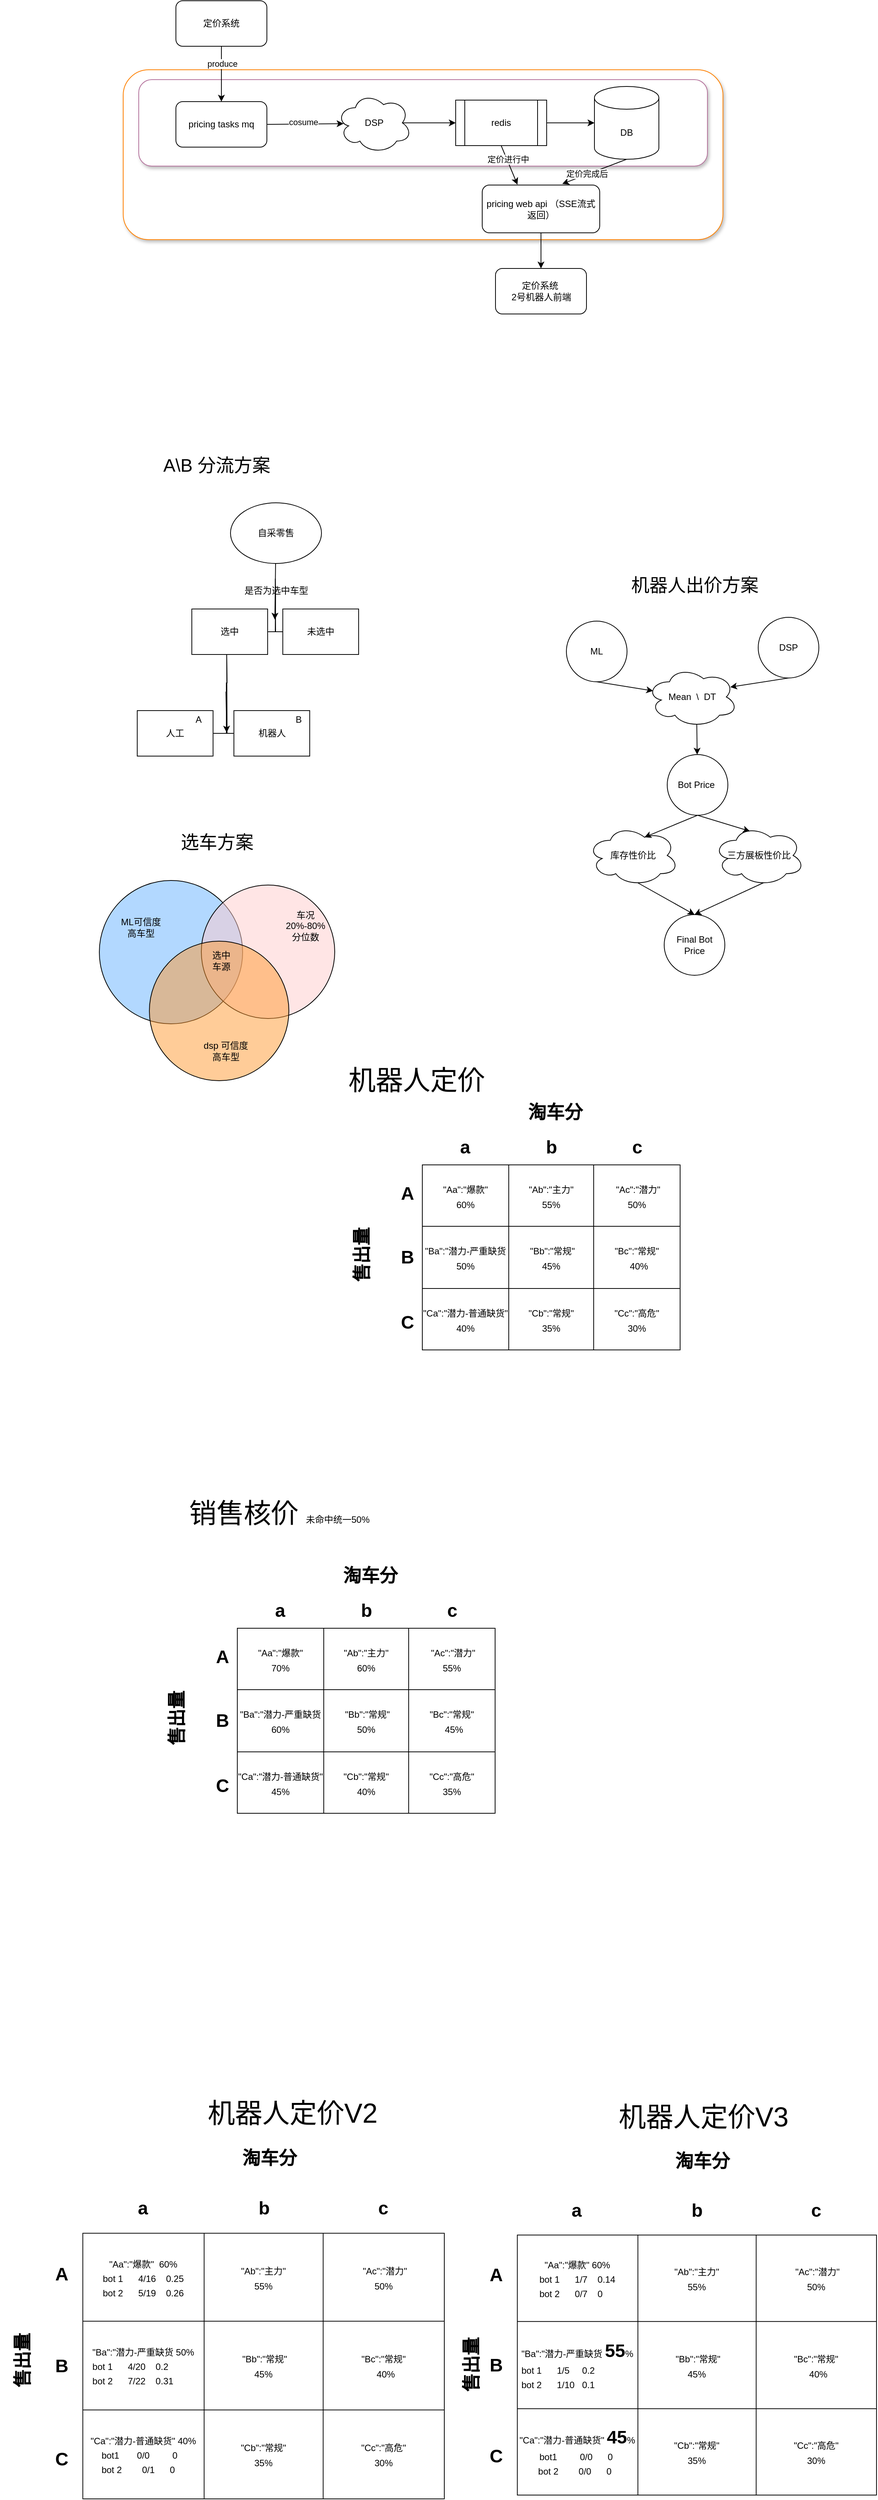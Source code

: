 <mxfile version="28.0.7">
  <diagram name="第 1 页" id="dXr8G55ADeOeAjB-wLCo">
    <mxGraphModel dx="1366" dy="620" grid="0" gridSize="10" guides="1" tooltips="1" connect="1" arrows="1" fold="1" page="1" pageScale="1" pageWidth="1200" pageHeight="1920" math="0" shadow="0">
      <root>
        <mxCell id="0" />
        <mxCell id="1" parent="0" />
        <mxCell id="itZnU8-O1z1cKu7S_E5a-29" value="" style="rounded=1;whiteSpace=wrap;html=1;strokeColor=#FF8000;shadow=1;" parent="1" vertex="1">
          <mxGeometry x="198.5" y="127" width="791" height="224" as="geometry" />
        </mxCell>
        <mxCell id="itZnU8-O1z1cKu7S_E5a-19" value="" style="rounded=1;whiteSpace=wrap;html=1;strokeColor=#B5739D;shadow=1;" parent="1" vertex="1">
          <mxGeometry x="219" y="140" width="750" height="114" as="geometry" />
        </mxCell>
        <mxCell id="itZnU8-O1z1cKu7S_E5a-4" value="pricing tasks mq" style="rounded=1;whiteSpace=wrap;html=1;" parent="1" vertex="1">
          <mxGeometry x="268" y="169" width="120" height="60" as="geometry" />
        </mxCell>
        <mxCell id="itZnU8-O1z1cKu7S_E5a-5" value="DSP" style="ellipse;shape=cloud;whiteSpace=wrap;html=1;" parent="1" vertex="1">
          <mxGeometry x="480" y="157" width="99" height="80" as="geometry" />
        </mxCell>
        <mxCell id="itZnU8-O1z1cKu7S_E5a-6" value="" style="endArrow=classic;html=1;rounded=0;entryX=0.092;entryY=0.513;entryDx=0;entryDy=0;entryPerimeter=0;exitX=1;exitY=0.5;exitDx=0;exitDy=0;" parent="1" source="itZnU8-O1z1cKu7S_E5a-4" target="itZnU8-O1z1cKu7S_E5a-5" edge="1">
          <mxGeometry width="50" height="50" relative="1" as="geometry">
            <mxPoint x="396" y="286" as="sourcePoint" />
            <mxPoint x="446" y="236" as="targetPoint" />
          </mxGeometry>
        </mxCell>
        <mxCell id="itZnU8-O1z1cKu7S_E5a-27" value="cosume" style="edgeLabel;html=1;align=center;verticalAlign=middle;resizable=0;points=[];" parent="itZnU8-O1z1cKu7S_E5a-6" vertex="1" connectable="0">
          <mxGeometry x="-0.06" y="3" relative="1" as="geometry">
            <mxPoint as="offset" />
          </mxGeometry>
        </mxCell>
        <mxCell id="itZnU8-O1z1cKu7S_E5a-8" value="redis" style="shape=process;whiteSpace=wrap;html=1;backgroundOutline=1;" parent="1" vertex="1">
          <mxGeometry x="637" y="167" width="120" height="60" as="geometry" />
        </mxCell>
        <mxCell id="itZnU8-O1z1cKu7S_E5a-11" value="" style="endArrow=classic;html=1;rounded=0;entryX=0;entryY=0.5;entryDx=0;entryDy=0;exitX=0.875;exitY=0.5;exitDx=0;exitDy=0;exitPerimeter=0;" parent="1" source="itZnU8-O1z1cKu7S_E5a-5" target="itZnU8-O1z1cKu7S_E5a-8" edge="1">
          <mxGeometry width="50" height="50" relative="1" as="geometry">
            <mxPoint x="580" y="284" as="sourcePoint" />
            <mxPoint x="689" y="195" as="targetPoint" />
          </mxGeometry>
        </mxCell>
        <mxCell id="itZnU8-O1z1cKu7S_E5a-14" value="DB" style="shape=cylinder3;whiteSpace=wrap;html=1;boundedLbl=1;backgroundOutline=1;size=15;" parent="1" vertex="1">
          <mxGeometry x="820" y="149" width="85" height="96" as="geometry" />
        </mxCell>
        <mxCell id="itZnU8-O1z1cKu7S_E5a-24" value="" style="endArrow=classic;html=1;rounded=0;entryX=0.5;entryY=0;entryDx=0;entryDy=0;exitX=0.5;exitY=1;exitDx=0;exitDy=0;" parent="1" source="itZnU8-O1z1cKu7S_E5a-25" target="itZnU8-O1z1cKu7S_E5a-4" edge="1">
          <mxGeometry width="50" height="50" relative="1" as="geometry">
            <mxPoint x="325" y="85" as="sourcePoint" />
            <mxPoint x="322" y="169" as="targetPoint" />
          </mxGeometry>
        </mxCell>
        <mxCell id="itZnU8-O1z1cKu7S_E5a-26" value="produce" style="edgeLabel;html=1;align=center;verticalAlign=middle;resizable=0;points=[];" parent="itZnU8-O1z1cKu7S_E5a-24" vertex="1" connectable="0">
          <mxGeometry x="-0.364" y="1" relative="1" as="geometry">
            <mxPoint as="offset" />
          </mxGeometry>
        </mxCell>
        <mxCell id="itZnU8-O1z1cKu7S_E5a-25" value="定价系统" style="rounded=1;whiteSpace=wrap;html=1;" parent="1" vertex="1">
          <mxGeometry x="268" y="36" width="120" height="60" as="geometry" />
        </mxCell>
        <mxCell id="itZnU8-O1z1cKu7S_E5a-28" value="pricing web api （SSE流式返回）" style="rounded=1;whiteSpace=wrap;html=1;" parent="1" vertex="1">
          <mxGeometry x="672" y="279" width="155" height="63" as="geometry" />
        </mxCell>
        <mxCell id="itZnU8-O1z1cKu7S_E5a-30" value="" style="endArrow=classic;html=1;rounded=0;exitX=0.5;exitY=1;exitDx=0;exitDy=0;entryX=0.3;entryY=-0.008;entryDx=0;entryDy=0;entryPerimeter=0;" parent="1" source="itZnU8-O1z1cKu7S_E5a-8" target="itZnU8-O1z1cKu7S_E5a-28" edge="1">
          <mxGeometry width="50" height="50" relative="1" as="geometry">
            <mxPoint x="746" y="296" as="sourcePoint" />
            <mxPoint x="796" y="246" as="targetPoint" />
          </mxGeometry>
        </mxCell>
        <mxCell id="itZnU8-O1z1cKu7S_E5a-35" value="定价进行中" style="edgeLabel;html=1;align=center;verticalAlign=middle;resizable=0;points=[];" parent="itZnU8-O1z1cKu7S_E5a-30" vertex="1" connectable="0">
          <mxGeometry x="-0.298" y="1" relative="1" as="geometry">
            <mxPoint as="offset" />
          </mxGeometry>
        </mxCell>
        <mxCell id="itZnU8-O1z1cKu7S_E5a-31" value="" style="endArrow=classic;html=1;rounded=0;exitX=0.5;exitY=1;exitDx=0;exitDy=0;exitPerimeter=0;entryX=0.681;entryY=-0.024;entryDx=0;entryDy=0;entryPerimeter=0;" parent="1" source="itZnU8-O1z1cKu7S_E5a-14" target="itZnU8-O1z1cKu7S_E5a-28" edge="1">
          <mxGeometry width="50" height="50" relative="1" as="geometry">
            <mxPoint x="1105" y="292" as="sourcePoint" />
            <mxPoint x="1155" y="242" as="targetPoint" />
          </mxGeometry>
        </mxCell>
        <mxCell id="itZnU8-O1z1cKu7S_E5a-36" value="定价完成后" style="edgeLabel;html=1;align=center;verticalAlign=middle;resizable=0;points=[];" parent="itZnU8-O1z1cKu7S_E5a-31" vertex="1" connectable="0">
          <mxGeometry x="0.198" y="-1" relative="1" as="geometry">
            <mxPoint x="-1" as="offset" />
          </mxGeometry>
        </mxCell>
        <mxCell id="itZnU8-O1z1cKu7S_E5a-32" value="定价系统&amp;nbsp;&lt;div&gt;2号机器人前端&lt;/div&gt;" style="rounded=1;whiteSpace=wrap;html=1;" parent="1" vertex="1">
          <mxGeometry x="689.5" y="389" width="120" height="60" as="geometry" />
        </mxCell>
        <mxCell id="itZnU8-O1z1cKu7S_E5a-34" value="" style="endArrow=classic;html=1;rounded=0;exitX=0.5;exitY=1;exitDx=0;exitDy=0;entryX=0.5;entryY=0;entryDx=0;entryDy=0;" parent="1" source="itZnU8-O1z1cKu7S_E5a-28" target="itZnU8-O1z1cKu7S_E5a-32" edge="1">
          <mxGeometry width="50" height="50" relative="1" as="geometry">
            <mxPoint x="880" y="424" as="sourcePoint" />
            <mxPoint x="930" y="374" as="targetPoint" />
          </mxGeometry>
        </mxCell>
        <mxCell id="itZnU8-O1z1cKu7S_E5a-38" value="" style="endArrow=classic;html=1;rounded=0;exitX=1;exitY=0.5;exitDx=0;exitDy=0;entryX=0;entryY=0.5;entryDx=0;entryDy=0;entryPerimeter=0;" parent="1" source="itZnU8-O1z1cKu7S_E5a-8" target="itZnU8-O1z1cKu7S_E5a-14" edge="1">
          <mxGeometry width="50" height="50" relative="1" as="geometry">
            <mxPoint x="794" y="219" as="sourcePoint" />
            <mxPoint x="858" y="197" as="targetPoint" />
          </mxGeometry>
        </mxCell>
        <mxCell id="T7qoQ7lvPFL74FgqGg6b-2" value="" style="edgeStyle=orthogonalEdgeStyle;sourcePerimeterSpacing=0;targetPerimeterSpacing=0;startArrow=none;endArrow=none;rounded=0;targetPortConstraint=eastwest;sourcePortConstraint=northsouth;curved=0;rounded=0;" parent="1" target="T7qoQ7lvPFL74FgqGg6b-4" edge="1">
          <mxGeometry relative="1" as="geometry">
            <mxPoint x="335" y="898" as="sourcePoint" />
          </mxGeometry>
        </mxCell>
        <mxCell id="T7qoQ7lvPFL74FgqGg6b-3" value="" style="edgeStyle=orthogonalEdgeStyle;sourcePerimeterSpacing=0;targetPerimeterSpacing=0;startArrow=none;endArrow=none;rounded=0;targetPortConstraint=eastwest;sourcePortConstraint=northsouth;curved=0;rounded=0;" parent="1" target="T7qoQ7lvPFL74FgqGg6b-5" edge="1">
          <mxGeometry relative="1" as="geometry">
            <mxPoint x="335" y="898" as="sourcePoint" />
          </mxGeometry>
        </mxCell>
        <mxCell id="T7qoQ7lvPFL74FgqGg6b-4" value="人工" style="whiteSpace=wrap;html=1;align=center;verticalAlign=middle;treeFolding=1;treeMoving=1;" parent="1" vertex="1">
          <mxGeometry x="217" y="972" width="100" height="60" as="geometry" />
        </mxCell>
        <mxCell id="T7qoQ7lvPFL74FgqGg6b-5" value="机器人" style="whiteSpace=wrap;html=1;align=center;verticalAlign=middle;treeFolding=1;treeMoving=1;" parent="1" vertex="1">
          <mxGeometry x="344.5" y="972" width="100" height="60" as="geometry" />
        </mxCell>
        <mxCell id="T7qoQ7lvPFL74FgqGg6b-8" value="" style="edgeStyle=orthogonalEdgeStyle;sourcePerimeterSpacing=0;targetPerimeterSpacing=0;startArrow=none;endArrow=none;rounded=0;targetPortConstraint=eastwest;sourcePortConstraint=northsouth;curved=0;rounded=0;" parent="1" target="T7qoQ7lvPFL74FgqGg6b-10" edge="1">
          <mxGeometry relative="1" as="geometry">
            <mxPoint x="399" y="798" as="sourcePoint" />
          </mxGeometry>
        </mxCell>
        <mxCell id="T7qoQ7lvPFL74FgqGg6b-9" value="" style="edgeStyle=orthogonalEdgeStyle;sourcePerimeterSpacing=0;targetPerimeterSpacing=0;startArrow=none;endArrow=none;rounded=0;targetPortConstraint=eastwest;sourcePortConstraint=northsouth;curved=0;rounded=0;" parent="1" target="T7qoQ7lvPFL74FgqGg6b-11" edge="1">
          <mxGeometry relative="1" as="geometry">
            <mxPoint x="399" y="798" as="sourcePoint" />
          </mxGeometry>
        </mxCell>
        <mxCell id="T7qoQ7lvPFL74FgqGg6b-10" value="选中" style="whiteSpace=wrap;html=1;align=center;verticalAlign=middle;treeFolding=1;treeMoving=1;" parent="1" vertex="1">
          <mxGeometry x="289" y="838" width="100" height="60" as="geometry" />
        </mxCell>
        <mxCell id="T7qoQ7lvPFL74FgqGg6b-11" value="未选中" style="whiteSpace=wrap;html=1;align=center;verticalAlign=middle;treeFolding=1;treeMoving=1;" parent="1" vertex="1">
          <mxGeometry x="409" y="838" width="100" height="60" as="geometry" />
        </mxCell>
        <mxCell id="T7qoQ7lvPFL74FgqGg6b-12" value="是否为选中车型" style="text;html=1;align=center;verticalAlign=middle;whiteSpace=wrap;rounded=0;" parent="1" vertex="1">
          <mxGeometry x="344.5" y="799" width="111" height="30" as="geometry" />
        </mxCell>
        <mxCell id="T7qoQ7lvPFL74FgqGg6b-13" value="" style="endArrow=classic;html=1;rounded=0;" parent="1" source="T7qoQ7lvPFL74FgqGg6b-14" edge="1">
          <mxGeometry width="50" height="50" relative="1" as="geometry">
            <mxPoint x="401.5" y="786" as="sourcePoint" />
            <mxPoint x="398.5" y="852" as="targetPoint" />
          </mxGeometry>
        </mxCell>
        <mxCell id="T7qoQ7lvPFL74FgqGg6b-14" value="自采零售" style="ellipse;whiteSpace=wrap;html=1;" parent="1" vertex="1">
          <mxGeometry x="340" y="698" width="120" height="80" as="geometry" />
        </mxCell>
        <mxCell id="T7qoQ7lvPFL74FgqGg6b-15" value="" style="endArrow=classic;html=1;rounded=0;exitX=0.5;exitY=1;exitDx=0;exitDy=0;" parent="1" edge="1">
          <mxGeometry width="50" height="50" relative="1" as="geometry">
            <mxPoint x="334" y="947" as="sourcePoint" />
            <mxPoint x="335" y="1001" as="targetPoint" />
          </mxGeometry>
        </mxCell>
        <mxCell id="T7qoQ7lvPFL74FgqGg6b-17" value="&lt;font style=&quot;font-size: 24px;&quot;&gt;A\B 分流方案&lt;/font&gt;" style="text;html=1;align=center;verticalAlign=middle;whiteSpace=wrap;rounded=0;" parent="1" vertex="1">
          <mxGeometry x="240" y="632" width="164" height="34" as="geometry" />
        </mxCell>
        <mxCell id="T7qoQ7lvPFL74FgqGg6b-35" value="ML" style="ellipse;whiteSpace=wrap;html=1;aspect=fixed;" parent="1" vertex="1">
          <mxGeometry x="783" y="854" width="80" height="80" as="geometry" />
        </mxCell>
        <mxCell id="T7qoQ7lvPFL74FgqGg6b-36" value="DSP" style="ellipse;whiteSpace=wrap;html=1;aspect=fixed;" parent="1" vertex="1">
          <mxGeometry x="1036" y="849" width="80" height="80" as="geometry" />
        </mxCell>
        <mxCell id="T7qoQ7lvPFL74FgqGg6b-37" value="Bot Price&amp;nbsp;" style="ellipse;whiteSpace=wrap;html=1;aspect=fixed;" parent="1" vertex="1">
          <mxGeometry x="916" y="1030" width="80" height="80" as="geometry" />
        </mxCell>
        <mxCell id="T7qoQ7lvPFL74FgqGg6b-38" value="" style="endArrow=classic;html=1;rounded=0;exitX=0.5;exitY=1;exitDx=0;exitDy=0;entryX=0.07;entryY=0.4;entryDx=0;entryDy=0;entryPerimeter=0;" parent="1" source="T7qoQ7lvPFL74FgqGg6b-35" target="T7qoQ7lvPFL74FgqGg6b-41" edge="1">
          <mxGeometry width="50" height="50" relative="1" as="geometry">
            <mxPoint x="719" y="1000" as="sourcePoint" />
            <mxPoint x="769" y="950" as="targetPoint" />
          </mxGeometry>
        </mxCell>
        <mxCell id="T7qoQ7lvPFL74FgqGg6b-39" value="" style="endArrow=classic;html=1;rounded=0;exitX=0.5;exitY=1;exitDx=0;exitDy=0;entryX=0.917;entryY=0.338;entryDx=0;entryDy=0;entryPerimeter=0;" parent="1" source="T7qoQ7lvPFL74FgqGg6b-36" target="T7qoQ7lvPFL74FgqGg6b-41" edge="1">
          <mxGeometry width="50" height="50" relative="1" as="geometry">
            <mxPoint x="894" y="876" as="sourcePoint" />
            <mxPoint x="1018" y="919" as="targetPoint" />
          </mxGeometry>
        </mxCell>
        <mxCell id="T7qoQ7lvPFL74FgqGg6b-41" value="Mean&amp;nbsp; \&amp;nbsp; DT" style="ellipse;shape=cloud;whiteSpace=wrap;html=1;" parent="1" vertex="1">
          <mxGeometry x="889" y="914" width="120" height="80" as="geometry" />
        </mxCell>
        <mxCell id="T7qoQ7lvPFL74FgqGg6b-42" value="" style="endArrow=classic;html=1;rounded=0;exitX=0.55;exitY=0.95;exitDx=0;exitDy=0;exitPerimeter=0;" parent="1" source="T7qoQ7lvPFL74FgqGg6b-41" target="T7qoQ7lvPFL74FgqGg6b-37" edge="1">
          <mxGeometry width="50" height="50" relative="1" as="geometry">
            <mxPoint x="1102" y="1018" as="sourcePoint" />
            <mxPoint x="1152" y="968" as="targetPoint" />
          </mxGeometry>
        </mxCell>
        <mxCell id="T7qoQ7lvPFL74FgqGg6b-44" value="库存性价比" style="ellipse;shape=cloud;whiteSpace=wrap;html=1;" parent="1" vertex="1">
          <mxGeometry x="811" y="1123" width="120" height="80" as="geometry" />
        </mxCell>
        <mxCell id="T7qoQ7lvPFL74FgqGg6b-45" value="三方展板性价比" style="ellipse;shape=cloud;whiteSpace=wrap;html=1;" parent="1" vertex="1">
          <mxGeometry x="977" y="1123" width="120" height="80" as="geometry" />
        </mxCell>
        <mxCell id="T7qoQ7lvPFL74FgqGg6b-46" value="" style="endArrow=classic;html=1;rounded=0;exitX=0.5;exitY=1;exitDx=0;exitDy=0;entryX=0.4;entryY=0.1;entryDx=0;entryDy=0;entryPerimeter=0;" parent="1" source="T7qoQ7lvPFL74FgqGg6b-37" target="T7qoQ7lvPFL74FgqGg6b-45" edge="1">
          <mxGeometry width="50" height="50" relative="1" as="geometry">
            <mxPoint x="1087" y="1111" as="sourcePoint" />
            <mxPoint x="1169" y="1135" as="targetPoint" />
          </mxGeometry>
        </mxCell>
        <mxCell id="T7qoQ7lvPFL74FgqGg6b-47" value="" style="endArrow=classic;html=1;rounded=0;exitX=0.5;exitY=1;exitDx=0;exitDy=0;entryX=0.625;entryY=0.2;entryDx=0;entryDy=0;entryPerimeter=0;" parent="1" source="T7qoQ7lvPFL74FgqGg6b-37" target="T7qoQ7lvPFL74FgqGg6b-44" edge="1">
          <mxGeometry width="50" height="50" relative="1" as="geometry">
            <mxPoint x="503" y="1160" as="sourcePoint" />
            <mxPoint x="745" y="1077" as="targetPoint" />
          </mxGeometry>
        </mxCell>
        <mxCell id="T7qoQ7lvPFL74FgqGg6b-48" value="" style="endArrow=classic;html=1;rounded=0;exitX=0.55;exitY=0.95;exitDx=0;exitDy=0;exitPerimeter=0;entryX=0.5;entryY=0;entryDx=0;entryDy=0;" parent="1" source="T7qoQ7lvPFL74FgqGg6b-45" target="T7qoQ7lvPFL74FgqGg6b-50" edge="1">
          <mxGeometry width="50" height="50" relative="1" as="geometry">
            <mxPoint x="1200" y="1251" as="sourcePoint" />
            <mxPoint x="1282" y="1275" as="targetPoint" />
          </mxGeometry>
        </mxCell>
        <mxCell id="T7qoQ7lvPFL74FgqGg6b-49" value="" style="endArrow=classic;html=1;rounded=0;exitX=0.55;exitY=0.95;exitDx=0;exitDy=0;exitPerimeter=0;entryX=0.5;entryY=0;entryDx=0;entryDy=0;" parent="1" source="T7qoQ7lvPFL74FgqGg6b-44" target="T7qoQ7lvPFL74FgqGg6b-50" edge="1">
          <mxGeometry width="50" height="50" relative="1" as="geometry">
            <mxPoint x="809" y="1225" as="sourcePoint" />
            <mxPoint x="891" y="1249" as="targetPoint" />
          </mxGeometry>
        </mxCell>
        <mxCell id="T7qoQ7lvPFL74FgqGg6b-50" value="Final Bot Price" style="ellipse;whiteSpace=wrap;html=1;aspect=fixed;" parent="1" vertex="1">
          <mxGeometry x="912" y="1241" width="80" height="80" as="geometry" />
        </mxCell>
        <mxCell id="T7qoQ7lvPFL74FgqGg6b-51" value="A" style="text;html=1;align=center;verticalAlign=middle;whiteSpace=wrap;rounded=0;" parent="1" vertex="1">
          <mxGeometry x="268" y="969" width="60" height="30" as="geometry" />
        </mxCell>
        <mxCell id="T7qoQ7lvPFL74FgqGg6b-52" value="B" style="text;html=1;align=center;verticalAlign=middle;whiteSpace=wrap;rounded=0;" parent="1" vertex="1">
          <mxGeometry x="400" y="969" width="60" height="30" as="geometry" />
        </mxCell>
        <mxCell id="T7qoQ7lvPFL74FgqGg6b-57" value="" style="ellipse;whiteSpace=wrap;html=1;aspect=fixed;fillColor=#66B2FF;fillOpacity=50;" parent="1" vertex="1">
          <mxGeometry x="167" y="1196" width="189" height="189" as="geometry" />
        </mxCell>
        <mxCell id="T7qoQ7lvPFL74FgqGg6b-58" value="" style="ellipse;whiteSpace=wrap;html=1;aspect=fixed;fillColor=#FFCCCC;fillOpacity=50;strokeColor=#000000;" parent="1" vertex="1">
          <mxGeometry x="301.5" y="1202" width="176" height="176" as="geometry" />
        </mxCell>
        <mxCell id="T7qoQ7lvPFL74FgqGg6b-59" value="" style="ellipse;whiteSpace=wrap;html=1;aspect=fixed;fillColor=light-dark(#FF9933,#000000);fillOpacity=50;" parent="1" vertex="1">
          <mxGeometry x="233" y="1276" width="184" height="184" as="geometry" />
        </mxCell>
        <mxCell id="T7qoQ7lvPFL74FgqGg6b-60" value="dsp 可信度高车型" style="text;html=1;align=center;verticalAlign=middle;whiteSpace=wrap;rounded=0;" parent="1" vertex="1">
          <mxGeometry x="303" y="1406" width="62" height="30" as="geometry" />
        </mxCell>
        <mxCell id="T7qoQ7lvPFL74FgqGg6b-61" value="车况20%-80% 分位数" style="text;html=1;align=center;verticalAlign=middle;whiteSpace=wrap;rounded=0;" parent="1" vertex="1">
          <mxGeometry x="409" y="1241" width="60" height="30" as="geometry" />
        </mxCell>
        <mxCell id="T7qoQ7lvPFL74FgqGg6b-62" value="ML可信度高车型" style="text;html=1;align=center;verticalAlign=middle;whiteSpace=wrap;rounded=0;" parent="1" vertex="1">
          <mxGeometry x="192" y="1243" width="60" height="30" as="geometry" />
        </mxCell>
        <mxCell id="T7qoQ7lvPFL74FgqGg6b-63" value="&lt;font style=&quot;font-size: 24px;&quot;&gt;选车方案&lt;/font&gt;" style="text;html=1;align=center;verticalAlign=middle;whiteSpace=wrap;rounded=0;" parent="1" vertex="1">
          <mxGeometry x="265.5" y="1131" width="113" height="30" as="geometry" />
        </mxCell>
        <mxCell id="T7qoQ7lvPFL74FgqGg6b-64" value="&lt;font style=&quot;font-size: 24px;&quot;&gt;机器人出价方案&lt;/font&gt;" style="text;html=1;align=center;verticalAlign=middle;whiteSpace=wrap;rounded=0;" parent="1" vertex="1">
          <mxGeometry x="858.5" y="794" width="187" height="25" as="geometry" />
        </mxCell>
        <mxCell id="T7qoQ7lvPFL74FgqGg6b-65" value="选中&lt;div&gt;车源&lt;/div&gt;" style="text;html=1;align=center;verticalAlign=middle;whiteSpace=wrap;rounded=0;" parent="1" vertex="1">
          <mxGeometry x="298" y="1287" width="60" height="30" as="geometry" />
        </mxCell>
        <mxCell id="gTAyY-qYnLMRC7ABUsOn-28" value="A" style="text;strokeColor=none;fillColor=none;html=1;fontSize=24;fontStyle=1;verticalAlign=middle;align=center;" parent="1" vertex="1">
          <mxGeometry x="523" y="1589" width="100" height="40" as="geometry" />
        </mxCell>
        <mxCell id="gTAyY-qYnLMRC7ABUsOn-29" value="B" style="text;strokeColor=none;fillColor=none;html=1;fontSize=24;fontStyle=1;verticalAlign=middle;align=center;" parent="1" vertex="1">
          <mxGeometry x="523" y="1673" width="100" height="40" as="geometry" />
        </mxCell>
        <mxCell id="gTAyY-qYnLMRC7ABUsOn-30" value="C" style="text;strokeColor=none;fillColor=none;html=1;fontSize=24;fontStyle=1;verticalAlign=middle;align=center;" parent="1" vertex="1">
          <mxGeometry x="523" y="1759" width="100" height="40" as="geometry" />
        </mxCell>
        <mxCell id="gTAyY-qYnLMRC7ABUsOn-32" value="a" style="text;strokeColor=none;fillColor=none;html=1;fontSize=24;fontStyle=1;verticalAlign=middle;align=center;" parent="1" vertex="1">
          <mxGeometry x="599" y="1528" width="100" height="40" as="geometry" />
        </mxCell>
        <mxCell id="gTAyY-qYnLMRC7ABUsOn-33" value="b" style="text;strokeColor=none;fillColor=none;html=1;fontSize=24;fontStyle=1;verticalAlign=middle;align=center;" parent="1" vertex="1">
          <mxGeometry x="713" y="1528" width="100" height="40" as="geometry" />
        </mxCell>
        <mxCell id="gTAyY-qYnLMRC7ABUsOn-34" value="c" style="text;strokeColor=none;fillColor=none;html=1;fontSize=24;fontStyle=1;verticalAlign=middle;align=center;" parent="1" vertex="1">
          <mxGeometry x="825.5" y="1528" width="100" height="40" as="geometry" />
        </mxCell>
        <mxCell id="gTAyY-qYnLMRC7ABUsOn-35" value="售出量" style="text;strokeColor=none;fillColor=none;html=1;fontSize=24;fontStyle=1;verticalAlign=middle;align=center;rotation=-90;" parent="1" vertex="1">
          <mxGeometry x="463" y="1670" width="100" height="40" as="geometry" />
        </mxCell>
        <mxCell id="gTAyY-qYnLMRC7ABUsOn-37" value="淘车分" style="text;strokeColor=none;fillColor=none;html=1;fontSize=24;fontStyle=1;verticalAlign=middle;align=center;" parent="1" vertex="1">
          <mxGeometry x="718" y="1482" width="100" height="40" as="geometry" />
        </mxCell>
        <mxCell id="gTAyY-qYnLMRC7ABUsOn-38" value="" style="shape=table;startSize=0;container=1;collapsible=0;childLayout=tableLayout;fontSize=16;" parent="1" vertex="1">
          <mxGeometry x="593" y="1571" width="340" height="244" as="geometry" />
        </mxCell>
        <mxCell id="gTAyY-qYnLMRC7ABUsOn-39" value="" style="shape=tableRow;horizontal=0;startSize=0;swimlaneHead=0;swimlaneBody=0;strokeColor=inherit;top=0;left=0;bottom=0;right=0;collapsible=0;dropTarget=0;fillColor=none;points=[[0,0.5],[1,0.5]];portConstraint=eastwest;fontSize=16;" parent="gTAyY-qYnLMRC7ABUsOn-38" vertex="1">
          <mxGeometry width="340" height="81" as="geometry" />
        </mxCell>
        <mxCell id="gTAyY-qYnLMRC7ABUsOn-40" value="&lt;span style=&quot;font-size: 12px; text-align: left;&quot;&gt;&quot;Aa&quot;:&quot;爆款&quot;&lt;/span&gt;&lt;div&gt;&lt;span style=&quot;font-size: 12px; text-align: left;&quot;&gt;60%&lt;/span&gt;&lt;/div&gt;" style="shape=partialRectangle;html=1;whiteSpace=wrap;connectable=0;strokeColor=inherit;overflow=hidden;fillColor=none;top=0;left=0;bottom=0;right=0;pointerEvents=1;fontSize=16;" parent="gTAyY-qYnLMRC7ABUsOn-39" vertex="1">
          <mxGeometry width="114" height="81" as="geometry">
            <mxRectangle width="114" height="81" as="alternateBounds" />
          </mxGeometry>
        </mxCell>
        <mxCell id="gTAyY-qYnLMRC7ABUsOn-41" value="&lt;span style=&quot;font-size: 12px; text-align: left;&quot;&gt;&quot;Ab&quot;:&quot;主力&quot;&lt;/span&gt;&lt;div&gt;&lt;span style=&quot;font-size: 12px; text-align: left;&quot;&gt;55%&lt;/span&gt;&lt;/div&gt;" style="shape=partialRectangle;html=1;whiteSpace=wrap;connectable=0;strokeColor=inherit;overflow=hidden;fillColor=none;top=0;left=0;bottom=0;right=0;pointerEvents=1;fontSize=16;" parent="gTAyY-qYnLMRC7ABUsOn-39" vertex="1">
          <mxGeometry x="114" width="112" height="81" as="geometry">
            <mxRectangle width="112" height="81" as="alternateBounds" />
          </mxGeometry>
        </mxCell>
        <mxCell id="gTAyY-qYnLMRC7ABUsOn-42" value="&lt;span style=&quot;font-size: 12px; text-align: left;&quot;&gt;&amp;nbsp;&quot;Ac&quot;:&quot;潜力&quot;&lt;/span&gt;&lt;div&gt;&lt;span style=&quot;font-size: 12px; text-align: left;&quot;&gt;50%&lt;/span&gt;&lt;/div&gt;" style="shape=partialRectangle;html=1;whiteSpace=wrap;connectable=0;strokeColor=inherit;overflow=hidden;fillColor=none;top=0;left=0;bottom=0;right=0;pointerEvents=1;fontSize=16;" parent="gTAyY-qYnLMRC7ABUsOn-39" vertex="1">
          <mxGeometry x="226" width="114" height="81" as="geometry">
            <mxRectangle width="114" height="81" as="alternateBounds" />
          </mxGeometry>
        </mxCell>
        <mxCell id="gTAyY-qYnLMRC7ABUsOn-43" value="" style="shape=tableRow;horizontal=0;startSize=0;swimlaneHead=0;swimlaneBody=0;strokeColor=inherit;top=0;left=0;bottom=0;right=0;collapsible=0;dropTarget=0;fillColor=none;points=[[0,0.5],[1,0.5]];portConstraint=eastwest;fontSize=16;" parent="gTAyY-qYnLMRC7ABUsOn-38" vertex="1">
          <mxGeometry y="81" width="340" height="82" as="geometry" />
        </mxCell>
        <mxCell id="gTAyY-qYnLMRC7ABUsOn-44" value="&lt;span style=&quot;font-size: 12px; text-align: left;&quot;&gt;&quot;Ba&quot;:&quot;潜力-严重缺货&lt;/span&gt;&lt;div&gt;&lt;span style=&quot;font-size: 12px; text-align: left;&quot;&gt;50%&lt;/span&gt;&lt;/div&gt;" style="shape=partialRectangle;html=1;whiteSpace=wrap;connectable=0;strokeColor=inherit;overflow=hidden;fillColor=none;top=0;left=0;bottom=0;right=0;pointerEvents=1;fontSize=16;" parent="gTAyY-qYnLMRC7ABUsOn-43" vertex="1">
          <mxGeometry width="114" height="82" as="geometry">
            <mxRectangle width="114" height="82" as="alternateBounds" />
          </mxGeometry>
        </mxCell>
        <mxCell id="gTAyY-qYnLMRC7ABUsOn-45" value="&lt;span style=&quot;font-size: 12px; text-align: left;&quot;&gt;&amp;nbsp;&quot;Bb&quot;:&quot;常规&quot;&lt;/span&gt;&lt;div&gt;&lt;span style=&quot;font-size: 12px; text-align: left;&quot;&gt;45%&lt;/span&gt;&lt;/div&gt;" style="shape=partialRectangle;html=1;whiteSpace=wrap;connectable=0;strokeColor=inherit;overflow=hidden;fillColor=none;top=0;left=0;bottom=0;right=0;pointerEvents=1;fontSize=16;" parent="gTAyY-qYnLMRC7ABUsOn-43" vertex="1">
          <mxGeometry x="114" width="112" height="82" as="geometry">
            <mxRectangle width="112" height="82" as="alternateBounds" />
          </mxGeometry>
        </mxCell>
        <mxCell id="gTAyY-qYnLMRC7ABUsOn-46" value="&lt;span style=&quot;font-size: 12px; text-align: left;&quot;&gt;&quot;Bc&quot;:&quot;常规&quot;&lt;/span&gt;&lt;div style=&quot;text-align: left;&quot;&gt;&lt;span style=&quot;font-size: 12px;&quot;&gt;&amp;nbsp; &amp;nbsp; &amp;nbsp; 40%&lt;/span&gt;&lt;/div&gt;" style="shape=partialRectangle;html=1;whiteSpace=wrap;connectable=0;strokeColor=inherit;overflow=hidden;fillColor=none;top=0;left=0;bottom=0;right=0;pointerEvents=1;fontSize=16;" parent="gTAyY-qYnLMRC7ABUsOn-43" vertex="1">
          <mxGeometry x="226" width="114" height="82" as="geometry">
            <mxRectangle width="114" height="82" as="alternateBounds" />
          </mxGeometry>
        </mxCell>
        <mxCell id="gTAyY-qYnLMRC7ABUsOn-47" value="" style="shape=tableRow;horizontal=0;startSize=0;swimlaneHead=0;swimlaneBody=0;strokeColor=inherit;top=0;left=0;bottom=0;right=0;collapsible=0;dropTarget=0;fillColor=none;points=[[0,0.5],[1,0.5]];portConstraint=eastwest;fontSize=16;" parent="gTAyY-qYnLMRC7ABUsOn-38" vertex="1">
          <mxGeometry y="163" width="340" height="81" as="geometry" />
        </mxCell>
        <mxCell id="gTAyY-qYnLMRC7ABUsOn-48" value="&lt;span style=&quot;font-size: 12px; text-align: left;&quot;&gt;&quot;Ca&quot;:&quot;潜力-普通缺货&quot;&lt;/span&gt;&lt;div&gt;&lt;span style=&quot;font-size: 12px; text-align: left;&quot;&gt;40%&lt;/span&gt;&lt;/div&gt;" style="shape=partialRectangle;html=1;whiteSpace=wrap;connectable=0;strokeColor=inherit;overflow=hidden;fillColor=none;top=0;left=0;bottom=0;right=0;pointerEvents=1;fontSize=16;" parent="gTAyY-qYnLMRC7ABUsOn-47" vertex="1">
          <mxGeometry width="114" height="81" as="geometry">
            <mxRectangle width="114" height="81" as="alternateBounds" />
          </mxGeometry>
        </mxCell>
        <mxCell id="gTAyY-qYnLMRC7ABUsOn-49" value="&lt;span style=&quot;font-size: 12px; text-align: left;&quot;&gt;&quot;Cb&quot;:&quot;常规&quot;&lt;/span&gt;&lt;div&gt;&lt;span style=&quot;font-size: 12px; text-align: left;&quot;&gt;35%&lt;/span&gt;&lt;/div&gt;" style="shape=partialRectangle;html=1;whiteSpace=wrap;connectable=0;strokeColor=inherit;overflow=hidden;fillColor=none;top=0;left=0;bottom=0;right=0;pointerEvents=1;fontSize=16;" parent="gTAyY-qYnLMRC7ABUsOn-47" vertex="1">
          <mxGeometry x="114" width="112" height="81" as="geometry">
            <mxRectangle width="112" height="81" as="alternateBounds" />
          </mxGeometry>
        </mxCell>
        <mxCell id="gTAyY-qYnLMRC7ABUsOn-50" value="&lt;span style=&quot;font-size: 12px; text-align: left;&quot;&gt;&quot;Cc&quot;:&quot;高危&quot;&lt;/span&gt;&lt;div&gt;&lt;span style=&quot;font-size: 12px; text-align: left;&quot;&gt;30%&lt;/span&gt;&lt;/div&gt;" style="shape=partialRectangle;html=1;whiteSpace=wrap;connectable=0;strokeColor=inherit;overflow=hidden;fillColor=none;top=0;left=0;bottom=0;right=0;pointerEvents=1;fontSize=16;" parent="gTAyY-qYnLMRC7ABUsOn-47" vertex="1">
          <mxGeometry x="226" width="114" height="81" as="geometry">
            <mxRectangle width="114" height="81" as="alternateBounds" />
          </mxGeometry>
        </mxCell>
        <mxCell id="kahFLXehHUO1FSHVmVhM-1" value="A" style="text;strokeColor=none;fillColor=none;html=1;fontSize=24;fontStyle=1;verticalAlign=middle;align=center;" parent="1" vertex="1">
          <mxGeometry x="279" y="2200" width="100" height="40" as="geometry" />
        </mxCell>
        <mxCell id="kahFLXehHUO1FSHVmVhM-2" value="B" style="text;strokeColor=none;fillColor=none;html=1;fontSize=24;fontStyle=1;verticalAlign=middle;align=center;" parent="1" vertex="1">
          <mxGeometry x="279" y="2284" width="100" height="40" as="geometry" />
        </mxCell>
        <mxCell id="kahFLXehHUO1FSHVmVhM-3" value="C" style="text;strokeColor=none;fillColor=none;html=1;fontSize=24;fontStyle=1;verticalAlign=middle;align=center;" parent="1" vertex="1">
          <mxGeometry x="279" y="2370" width="100" height="40" as="geometry" />
        </mxCell>
        <mxCell id="kahFLXehHUO1FSHVmVhM-4" value="a" style="text;strokeColor=none;fillColor=none;html=1;fontSize=24;fontStyle=1;verticalAlign=middle;align=center;" parent="1" vertex="1">
          <mxGeometry x="355" y="2139" width="100" height="40" as="geometry" />
        </mxCell>
        <mxCell id="kahFLXehHUO1FSHVmVhM-5" value="b" style="text;strokeColor=none;fillColor=none;html=1;fontSize=24;fontStyle=1;verticalAlign=middle;align=center;" parent="1" vertex="1">
          <mxGeometry x="469" y="2139" width="100" height="40" as="geometry" />
        </mxCell>
        <mxCell id="kahFLXehHUO1FSHVmVhM-6" value="c" style="text;strokeColor=none;fillColor=none;html=1;fontSize=24;fontStyle=1;verticalAlign=middle;align=center;" parent="1" vertex="1">
          <mxGeometry x="581.5" y="2139" width="100" height="40" as="geometry" />
        </mxCell>
        <mxCell id="kahFLXehHUO1FSHVmVhM-7" value="售出量" style="text;strokeColor=none;fillColor=none;html=1;fontSize=24;fontStyle=1;verticalAlign=middle;align=center;rotation=-90;" parent="1" vertex="1">
          <mxGeometry x="219" y="2281" width="100" height="40" as="geometry" />
        </mxCell>
        <mxCell id="kahFLXehHUO1FSHVmVhM-8" value="淘车分" style="text;strokeColor=none;fillColor=none;html=1;fontSize=24;fontStyle=1;verticalAlign=middle;align=center;" parent="1" vertex="1">
          <mxGeometry x="474" y="2093" width="100" height="40" as="geometry" />
        </mxCell>
        <mxCell id="kahFLXehHUO1FSHVmVhM-9" value="" style="shape=table;startSize=0;container=1;collapsible=0;childLayout=tableLayout;fontSize=16;" parent="1" vertex="1">
          <mxGeometry x="349" y="2182" width="340" height="244" as="geometry" />
        </mxCell>
        <mxCell id="kahFLXehHUO1FSHVmVhM-10" value="" style="shape=tableRow;horizontal=0;startSize=0;swimlaneHead=0;swimlaneBody=0;strokeColor=inherit;top=0;left=0;bottom=0;right=0;collapsible=0;dropTarget=0;fillColor=none;points=[[0,0.5],[1,0.5]];portConstraint=eastwest;fontSize=16;" parent="kahFLXehHUO1FSHVmVhM-9" vertex="1">
          <mxGeometry width="340" height="81" as="geometry" />
        </mxCell>
        <mxCell id="kahFLXehHUO1FSHVmVhM-11" value="&lt;span style=&quot;font-size: 12px; text-align: left;&quot;&gt;&quot;Aa&quot;:&quot;爆款&quot;&lt;/span&gt;&lt;div&gt;&lt;span style=&quot;font-size: 12px; text-align: left;&quot;&gt;70%&lt;/span&gt;&lt;/div&gt;" style="shape=partialRectangle;html=1;whiteSpace=wrap;connectable=0;strokeColor=inherit;overflow=hidden;fillColor=none;top=0;left=0;bottom=0;right=0;pointerEvents=1;fontSize=16;" parent="kahFLXehHUO1FSHVmVhM-10" vertex="1">
          <mxGeometry width="114" height="81" as="geometry">
            <mxRectangle width="114" height="81" as="alternateBounds" />
          </mxGeometry>
        </mxCell>
        <mxCell id="kahFLXehHUO1FSHVmVhM-12" value="&lt;span style=&quot;font-size: 12px; text-align: left;&quot;&gt;&quot;Ab&quot;:&quot;主力&quot;&lt;/span&gt;&lt;div&gt;&lt;span style=&quot;font-size: 12px; text-align: left;&quot;&gt;60%&lt;/span&gt;&lt;/div&gt;" style="shape=partialRectangle;html=1;whiteSpace=wrap;connectable=0;strokeColor=inherit;overflow=hidden;fillColor=none;top=0;left=0;bottom=0;right=0;pointerEvents=1;fontSize=16;" parent="kahFLXehHUO1FSHVmVhM-10" vertex="1">
          <mxGeometry x="114" width="112" height="81" as="geometry">
            <mxRectangle width="112" height="81" as="alternateBounds" />
          </mxGeometry>
        </mxCell>
        <mxCell id="kahFLXehHUO1FSHVmVhM-13" value="&lt;span style=&quot;font-size: 12px; text-align: left;&quot;&gt;&amp;nbsp;&quot;Ac&quot;:&quot;潜力&quot;&lt;/span&gt;&lt;div&gt;&lt;span style=&quot;font-size: 12px; text-align: left;&quot;&gt;55%&lt;/span&gt;&lt;/div&gt;" style="shape=partialRectangle;html=1;whiteSpace=wrap;connectable=0;strokeColor=inherit;overflow=hidden;fillColor=none;top=0;left=0;bottom=0;right=0;pointerEvents=1;fontSize=16;" parent="kahFLXehHUO1FSHVmVhM-10" vertex="1">
          <mxGeometry x="226" width="114" height="81" as="geometry">
            <mxRectangle width="114" height="81" as="alternateBounds" />
          </mxGeometry>
        </mxCell>
        <mxCell id="kahFLXehHUO1FSHVmVhM-14" value="" style="shape=tableRow;horizontal=0;startSize=0;swimlaneHead=0;swimlaneBody=0;strokeColor=inherit;top=0;left=0;bottom=0;right=0;collapsible=0;dropTarget=0;fillColor=none;points=[[0,0.5],[1,0.5]];portConstraint=eastwest;fontSize=16;" parent="kahFLXehHUO1FSHVmVhM-9" vertex="1">
          <mxGeometry y="81" width="340" height="82" as="geometry" />
        </mxCell>
        <mxCell id="kahFLXehHUO1FSHVmVhM-15" value="&lt;span style=&quot;font-size: 12px; text-align: left;&quot;&gt;&quot;Ba&quot;:&quot;潜力-严重缺货&lt;/span&gt;&lt;div&gt;&lt;span style=&quot;font-size: 12px; text-align: left;&quot;&gt;60%&lt;/span&gt;&lt;/div&gt;" style="shape=partialRectangle;html=1;whiteSpace=wrap;connectable=0;strokeColor=inherit;overflow=hidden;fillColor=none;top=0;left=0;bottom=0;right=0;pointerEvents=1;fontSize=16;" parent="kahFLXehHUO1FSHVmVhM-14" vertex="1">
          <mxGeometry width="114" height="82" as="geometry">
            <mxRectangle width="114" height="82" as="alternateBounds" />
          </mxGeometry>
        </mxCell>
        <mxCell id="kahFLXehHUO1FSHVmVhM-16" value="&lt;span style=&quot;font-size: 12px; text-align: left;&quot;&gt;&amp;nbsp;&quot;Bb&quot;:&quot;常规&quot;&lt;/span&gt;&lt;div&gt;&lt;span style=&quot;font-size: 12px; text-align: left;&quot;&gt;50%&lt;/span&gt;&lt;/div&gt;" style="shape=partialRectangle;html=1;whiteSpace=wrap;connectable=0;strokeColor=inherit;overflow=hidden;fillColor=none;top=0;left=0;bottom=0;right=0;pointerEvents=1;fontSize=16;" parent="kahFLXehHUO1FSHVmVhM-14" vertex="1">
          <mxGeometry x="114" width="112" height="82" as="geometry">
            <mxRectangle width="112" height="82" as="alternateBounds" />
          </mxGeometry>
        </mxCell>
        <mxCell id="kahFLXehHUO1FSHVmVhM-17" value="&lt;span style=&quot;font-size: 12px; text-align: left;&quot;&gt;&quot;Bc&quot;:&quot;常规&quot;&lt;/span&gt;&lt;div style=&quot;text-align: left;&quot;&gt;&lt;span style=&quot;font-size: 12px;&quot;&gt;&amp;nbsp; &amp;nbsp; &amp;nbsp; 45%&lt;/span&gt;&lt;/div&gt;" style="shape=partialRectangle;html=1;whiteSpace=wrap;connectable=0;strokeColor=inherit;overflow=hidden;fillColor=none;top=0;left=0;bottom=0;right=0;pointerEvents=1;fontSize=16;" parent="kahFLXehHUO1FSHVmVhM-14" vertex="1">
          <mxGeometry x="226" width="114" height="82" as="geometry">
            <mxRectangle width="114" height="82" as="alternateBounds" />
          </mxGeometry>
        </mxCell>
        <mxCell id="kahFLXehHUO1FSHVmVhM-18" value="" style="shape=tableRow;horizontal=0;startSize=0;swimlaneHead=0;swimlaneBody=0;strokeColor=inherit;top=0;left=0;bottom=0;right=0;collapsible=0;dropTarget=0;fillColor=none;points=[[0,0.5],[1,0.5]];portConstraint=eastwest;fontSize=16;" parent="kahFLXehHUO1FSHVmVhM-9" vertex="1">
          <mxGeometry y="163" width="340" height="81" as="geometry" />
        </mxCell>
        <mxCell id="kahFLXehHUO1FSHVmVhM-19" value="&lt;span style=&quot;font-size: 12px; text-align: left;&quot;&gt;&quot;Ca&quot;:&quot;潜力-普通缺货&quot;&lt;/span&gt;&lt;div&gt;&lt;span style=&quot;font-size: 12px; text-align: left;&quot;&gt;45%&lt;/span&gt;&lt;/div&gt;" style="shape=partialRectangle;html=1;whiteSpace=wrap;connectable=0;strokeColor=inherit;overflow=hidden;fillColor=none;top=0;left=0;bottom=0;right=0;pointerEvents=1;fontSize=16;" parent="kahFLXehHUO1FSHVmVhM-18" vertex="1">
          <mxGeometry width="114" height="81" as="geometry">
            <mxRectangle width="114" height="81" as="alternateBounds" />
          </mxGeometry>
        </mxCell>
        <mxCell id="kahFLXehHUO1FSHVmVhM-20" value="&lt;span style=&quot;font-size: 12px; text-align: left;&quot;&gt;&quot;Cb&quot;:&quot;常规&quot;&lt;/span&gt;&lt;div&gt;&lt;span style=&quot;font-size: 12px; text-align: left;&quot;&gt;40%&lt;/span&gt;&lt;/div&gt;" style="shape=partialRectangle;html=1;whiteSpace=wrap;connectable=0;strokeColor=inherit;overflow=hidden;fillColor=none;top=0;left=0;bottom=0;right=0;pointerEvents=1;fontSize=16;" parent="kahFLXehHUO1FSHVmVhM-18" vertex="1">
          <mxGeometry x="114" width="112" height="81" as="geometry">
            <mxRectangle width="112" height="81" as="alternateBounds" />
          </mxGeometry>
        </mxCell>
        <mxCell id="kahFLXehHUO1FSHVmVhM-21" value="&lt;span style=&quot;font-size: 12px; text-align: left;&quot;&gt;&quot;Cc&quot;:&quot;高危&quot;&lt;/span&gt;&lt;div&gt;&lt;span style=&quot;font-size: 12px; text-align: left;&quot;&gt;35%&lt;/span&gt;&lt;/div&gt;" style="shape=partialRectangle;html=1;whiteSpace=wrap;connectable=0;strokeColor=inherit;overflow=hidden;fillColor=none;top=0;left=0;bottom=0;right=0;pointerEvents=1;fontSize=16;" parent="kahFLXehHUO1FSHVmVhM-18" vertex="1">
          <mxGeometry x="226" width="114" height="81" as="geometry">
            <mxRectangle width="114" height="81" as="alternateBounds" />
          </mxGeometry>
        </mxCell>
        <mxCell id="kahFLXehHUO1FSHVmVhM-22" value="&lt;font style=&quot;font-size: 36px;&quot;&gt;销售核价 &lt;/font&gt;&lt;font style=&quot;font-size: 12px;&quot;&gt;未命中统一50%&lt;/font&gt;" style="text;html=1;align=center;verticalAlign=middle;whiteSpace=wrap;rounded=0;" parent="1" vertex="1">
          <mxGeometry x="160" y="1998" width="489" height="64" as="geometry" />
        </mxCell>
        <mxCell id="kahFLXehHUO1FSHVmVhM-23" value="&lt;font style=&quot;font-size: 36px;&quot;&gt;机器人定价&lt;/font&gt;" style="text;html=1;align=center;verticalAlign=middle;whiteSpace=wrap;rounded=0;" parent="1" vertex="1">
          <mxGeometry x="490" y="1402" width="191" height="114" as="geometry" />
        </mxCell>
        <mxCell id="erWPr5cVSr6YMDrToI8_-22" value="&lt;font style=&quot;font-size: 36px;&quot;&gt;机器人定价V2&lt;/font&gt;" style="text;html=1;align=center;verticalAlign=middle;whiteSpace=wrap;rounded=0;" vertex="1" parent="1">
          <mxGeometry x="268" y="2785" width="308" height="71" as="geometry" />
        </mxCell>
        <mxCell id="erWPr5cVSr6YMDrToI8_-45" value="&lt;font style=&quot;font-size: 36px;&quot;&gt;机器人定价V3&lt;/font&gt;" style="text;html=1;align=center;verticalAlign=middle;whiteSpace=wrap;rounded=0;" vertex="1" parent="1">
          <mxGeometry x="809.5" y="2790" width="308" height="71" as="geometry" />
        </mxCell>
        <mxCell id="erWPr5cVSr6YMDrToI8_-24" value="A" style="text;strokeColor=none;fillColor=none;html=1;fontSize=24;fontStyle=1;verticalAlign=middle;align=center;" vertex="1" parent="1">
          <mxGeometry x="620.795" y="3007.378" width="139.318" height="56.216" as="geometry" />
        </mxCell>
        <mxCell id="erWPr5cVSr6YMDrToI8_-25" value="B" style="text;strokeColor=none;fillColor=none;html=1;fontSize=24;fontStyle=1;verticalAlign=middle;align=center;" vertex="1" parent="1">
          <mxGeometry x="620.795" y="3125.432" width="139.318" height="56.216" as="geometry" />
        </mxCell>
        <mxCell id="erWPr5cVSr6YMDrToI8_-26" value="C" style="text;strokeColor=none;fillColor=none;html=1;fontSize=24;fontStyle=1;verticalAlign=middle;align=center;" vertex="1" parent="1">
          <mxGeometry x="620.795" y="3246.297" width="139.318" height="56.216" as="geometry" />
        </mxCell>
        <mxCell id="erWPr5cVSr6YMDrToI8_-27" value="a" style="text;strokeColor=none;fillColor=none;html=1;fontSize=24;fontStyle=1;verticalAlign=middle;align=center;" vertex="1" parent="1">
          <mxGeometry x="726.677" y="2921.649" width="139.318" height="56.216" as="geometry" />
        </mxCell>
        <mxCell id="erWPr5cVSr6YMDrToI8_-28" value="b" style="text;strokeColor=none;fillColor=none;html=1;fontSize=24;fontStyle=1;verticalAlign=middle;align=center;" vertex="1" parent="1">
          <mxGeometry x="885.5" y="2921.649" width="139.318" height="56.216" as="geometry" />
        </mxCell>
        <mxCell id="erWPr5cVSr6YMDrToI8_-29" value="c" style="text;strokeColor=none;fillColor=none;html=1;fontSize=24;fontStyle=1;verticalAlign=middle;align=center;" vertex="1" parent="1">
          <mxGeometry x="1042.233" y="2921.649" width="139.318" height="56.216" as="geometry" />
        </mxCell>
        <mxCell id="erWPr5cVSr6YMDrToI8_-30" value="售出量" style="text;strokeColor=none;fillColor=none;html=1;fontSize=24;fontStyle=1;verticalAlign=middle;align=center;rotation=-90;" vertex="1" parent="1">
          <mxGeometry x="587.355" y="3125.436" width="139.318" height="56.216" as="geometry" />
        </mxCell>
        <mxCell id="erWPr5cVSr6YMDrToI8_-31" value="淘车分" style="text;strokeColor=none;fillColor=none;html=1;fontSize=24;fontStyle=1;verticalAlign=middle;align=center;" vertex="1" parent="1">
          <mxGeometry x="892.466" y="2857" width="139.318" height="56.216" as="geometry" />
        </mxCell>
        <mxCell id="erWPr5cVSr6YMDrToI8_-32" value="" style="shape=table;startSize=0;container=1;collapsible=0;childLayout=tableLayout;fontSize=16;" vertex="1" parent="1">
          <mxGeometry x="718.318" y="2982.081" width="473.682" height="342.919" as="geometry" />
        </mxCell>
        <mxCell id="erWPr5cVSr6YMDrToI8_-33" value="" style="shape=tableRow;horizontal=0;startSize=0;swimlaneHead=0;swimlaneBody=0;strokeColor=inherit;top=0;left=0;bottom=0;right=0;collapsible=0;dropTarget=0;fillColor=none;points=[[0,0.5],[1,0.5]];portConstraint=eastwest;fontSize=16;" vertex="1" parent="erWPr5cVSr6YMDrToI8_-32">
          <mxGeometry width="473.682" height="114" as="geometry" />
        </mxCell>
        <mxCell id="erWPr5cVSr6YMDrToI8_-34" value="&lt;span style=&quot;font-size: 12px; text-align: left;&quot;&gt;&quot;Aa&quot;:&quot;爆款&quot;&amp;nbsp;&lt;/span&gt;&lt;span style=&quot;font-size: 12px; text-align: left; background-color: transparent; color: light-dark(rgb(0, 0, 0), rgb(255, 255, 255));&quot;&gt;60%&lt;/span&gt;&lt;div&gt;&lt;div style=&quot;text-align: left;&quot;&gt;&lt;span style=&quot;font-size: 12px;&quot;&gt;bot 1&amp;nbsp; &amp;nbsp; &amp;nbsp; 1/7&amp;nbsp; &amp;nbsp; 0.14&lt;/span&gt;&lt;/div&gt;&lt;div style=&quot;text-align: left;&quot;&gt;&lt;span style=&quot;font-size: 12px;&quot;&gt;bot 2&amp;nbsp; &amp;nbsp; &amp;nbsp; 0/7&amp;nbsp; &amp;nbsp; 0&lt;/span&gt;&lt;/div&gt;&lt;/div&gt;" style="shape=partialRectangle;html=1;whiteSpace=wrap;connectable=0;strokeColor=inherit;overflow=hidden;fillColor=none;top=0;left=0;bottom=0;right=0;pointerEvents=1;fontSize=16;" vertex="1" parent="erWPr5cVSr6YMDrToI8_-33">
          <mxGeometry width="159" height="114" as="geometry">
            <mxRectangle width="159" height="114" as="alternateBounds" />
          </mxGeometry>
        </mxCell>
        <mxCell id="erWPr5cVSr6YMDrToI8_-35" value="&lt;span style=&quot;font-size: 12px; text-align: left;&quot;&gt;&quot;Ab&quot;:&quot;主力&quot;&lt;/span&gt;&lt;div&gt;&lt;span style=&quot;font-size: 12px; text-align: left;&quot;&gt;55%&lt;/span&gt;&lt;/div&gt;" style="shape=partialRectangle;html=1;whiteSpace=wrap;connectable=0;strokeColor=inherit;overflow=hidden;fillColor=none;top=0;left=0;bottom=0;right=0;pointerEvents=1;fontSize=16;" vertex="1" parent="erWPr5cVSr6YMDrToI8_-33">
          <mxGeometry x="159" width="156" height="114" as="geometry">
            <mxRectangle width="156" height="114" as="alternateBounds" />
          </mxGeometry>
        </mxCell>
        <mxCell id="erWPr5cVSr6YMDrToI8_-36" value="&lt;span style=&quot;font-size: 12px; text-align: left;&quot;&gt;&amp;nbsp;&quot;Ac&quot;:&quot;潜力&quot;&lt;/span&gt;&lt;div&gt;&lt;span style=&quot;font-size: 12px; text-align: left;&quot;&gt;50%&lt;/span&gt;&lt;/div&gt;" style="shape=partialRectangle;html=1;whiteSpace=wrap;connectable=0;strokeColor=inherit;overflow=hidden;fillColor=none;top=0;left=0;bottom=0;right=0;pointerEvents=1;fontSize=16;" vertex="1" parent="erWPr5cVSr6YMDrToI8_-33">
          <mxGeometry x="315" width="159" height="114" as="geometry">
            <mxRectangle width="159" height="114" as="alternateBounds" />
          </mxGeometry>
        </mxCell>
        <mxCell id="erWPr5cVSr6YMDrToI8_-37" value="" style="shape=tableRow;horizontal=0;startSize=0;swimlaneHead=0;swimlaneBody=0;strokeColor=inherit;top=0;left=0;bottom=0;right=0;collapsible=0;dropTarget=0;fillColor=none;points=[[0,0.5],[1,0.5]];portConstraint=eastwest;fontSize=16;" vertex="1" parent="erWPr5cVSr6YMDrToI8_-32">
          <mxGeometry y="114" width="473.682" height="115" as="geometry" />
        </mxCell>
        <mxCell id="erWPr5cVSr6YMDrToI8_-38" value="&lt;span style=&quot;font-size: 12px; text-align: left;&quot;&gt;&quot;Ba&quot;:&quot;潜力-严重缺货&amp;nbsp;&lt;/span&gt;&lt;b style=&quot;text-align: left; background-color: transparent; color: light-dark(rgb(0, 0, 0), rgb(255, 255, 255));&quot;&gt;&lt;font style=&quot;font-size: 24px;&quot;&gt;55&lt;/font&gt;&lt;/b&gt;&lt;span style=&quot;text-align: left; background-color: transparent; color: light-dark(rgb(0, 0, 0), rgb(255, 255, 255)); font-size: 12px;&quot;&gt;%&lt;/span&gt;&lt;div style=&quot;text-align: left;&quot;&gt;&lt;span style=&quot;font-size: 12px;&quot;&gt;bot 1&amp;nbsp; &amp;nbsp; &amp;nbsp; 1/5&amp;nbsp; &amp;nbsp; &amp;nbsp;0.2&lt;/span&gt;&lt;/div&gt;&lt;div style=&quot;text-align: left;&quot;&gt;&lt;span style=&quot;font-size: 12px;&quot;&gt;bot 2&amp;nbsp; &amp;nbsp; &amp;nbsp; 1/10&amp;nbsp; &amp;nbsp;0.1&lt;/span&gt;&lt;/div&gt;" style="shape=partialRectangle;html=1;whiteSpace=wrap;connectable=0;strokeColor=inherit;overflow=hidden;fillColor=none;top=0;left=0;bottom=0;right=0;pointerEvents=1;fontSize=16;" vertex="1" parent="erWPr5cVSr6YMDrToI8_-37">
          <mxGeometry width="159" height="115" as="geometry">
            <mxRectangle width="159" height="115" as="alternateBounds" />
          </mxGeometry>
        </mxCell>
        <mxCell id="erWPr5cVSr6YMDrToI8_-39" value="&lt;span style=&quot;font-size: 12px; text-align: left;&quot;&gt;&amp;nbsp;&quot;Bb&quot;:&quot;常规&quot;&lt;/span&gt;&lt;div&gt;&lt;span style=&quot;font-size: 12px; text-align: left;&quot;&gt;45%&lt;/span&gt;&lt;/div&gt;" style="shape=partialRectangle;html=1;whiteSpace=wrap;connectable=0;strokeColor=inherit;overflow=hidden;fillColor=none;top=0;left=0;bottom=0;right=0;pointerEvents=1;fontSize=16;" vertex="1" parent="erWPr5cVSr6YMDrToI8_-37">
          <mxGeometry x="159" width="156" height="115" as="geometry">
            <mxRectangle width="156" height="115" as="alternateBounds" />
          </mxGeometry>
        </mxCell>
        <mxCell id="erWPr5cVSr6YMDrToI8_-40" value="&lt;span style=&quot;font-size: 12px; text-align: left;&quot;&gt;&quot;Bc&quot;:&quot;常规&quot;&lt;/span&gt;&lt;div style=&quot;text-align: left;&quot;&gt;&lt;span style=&quot;font-size: 12px;&quot;&gt;&amp;nbsp; &amp;nbsp; &amp;nbsp; 40%&lt;/span&gt;&lt;/div&gt;" style="shape=partialRectangle;html=1;whiteSpace=wrap;connectable=0;strokeColor=inherit;overflow=hidden;fillColor=none;top=0;left=0;bottom=0;right=0;pointerEvents=1;fontSize=16;" vertex="1" parent="erWPr5cVSr6YMDrToI8_-37">
          <mxGeometry x="315" width="159" height="115" as="geometry">
            <mxRectangle width="159" height="115" as="alternateBounds" />
          </mxGeometry>
        </mxCell>
        <mxCell id="erWPr5cVSr6YMDrToI8_-41" value="" style="shape=tableRow;horizontal=0;startSize=0;swimlaneHead=0;swimlaneBody=0;strokeColor=inherit;top=0;left=0;bottom=0;right=0;collapsible=0;dropTarget=0;fillColor=none;points=[[0,0.5],[1,0.5]];portConstraint=eastwest;fontSize=16;" vertex="1" parent="erWPr5cVSr6YMDrToI8_-32">
          <mxGeometry y="229" width="473.682" height="114" as="geometry" />
        </mxCell>
        <mxCell id="erWPr5cVSr6YMDrToI8_-42" value="&lt;span style=&quot;font-size: 12px; text-align: left;&quot;&gt;&quot;Ca&quot;:&quot;潜力-普通缺货&quot;&amp;nbsp;&lt;/span&gt;&lt;b style=&quot;text-align: left; background-color: transparent; color: light-dark(rgb(0, 0, 0), rgb(255, 255, 255));&quot;&gt;&lt;font style=&quot;font-size: 24px;&quot;&gt;45&lt;/font&gt;&lt;/b&gt;&lt;span style=&quot;text-align: left; background-color: transparent; color: light-dark(rgb(0, 0, 0), rgb(255, 255, 255)); font-size: 12px;&quot;&gt;%&lt;/span&gt;&lt;div&gt;&lt;div&gt;&lt;span style=&quot;background-color: transparent; color: light-dark(rgb(0, 0, 0), rgb(255, 255, 255)); font-size: 12px; text-align: left;&quot;&gt;&amp;nbsp; bot1&amp;nbsp; &amp;nbsp; &amp;nbsp; &amp;nbsp; &amp;nbsp;0/0&amp;nbsp; &amp;nbsp; &amp;nbsp; 0&amp;nbsp; &amp;nbsp;&lt;/span&gt;&lt;/div&gt;&lt;div&gt;&lt;span style=&quot;background-color: transparent; color: light-dark(rgb(0, 0, 0), rgb(255, 255, 255)); font-size: 12px; text-align: left;&quot;&gt;bot 2&amp;nbsp; &amp;nbsp; &amp;nbsp; &amp;nbsp; 0/0&amp;nbsp; &amp;nbsp; &amp;nbsp; 0&amp;nbsp;&amp;nbsp;&lt;/span&gt;&lt;/div&gt;&lt;/div&gt;" style="shape=partialRectangle;html=1;whiteSpace=wrap;connectable=0;strokeColor=inherit;overflow=hidden;fillColor=none;top=0;left=0;bottom=0;right=0;pointerEvents=1;fontSize=16;" vertex="1" parent="erWPr5cVSr6YMDrToI8_-41">
          <mxGeometry width="159" height="114" as="geometry">
            <mxRectangle width="159" height="114" as="alternateBounds" />
          </mxGeometry>
        </mxCell>
        <mxCell id="erWPr5cVSr6YMDrToI8_-43" value="&lt;span style=&quot;font-size: 12px; text-align: left;&quot;&gt;&quot;Cb&quot;:&quot;常规&quot;&lt;/span&gt;&lt;div&gt;&lt;span style=&quot;font-size: 12px; text-align: left;&quot;&gt;35%&lt;/span&gt;&lt;/div&gt;" style="shape=partialRectangle;html=1;whiteSpace=wrap;connectable=0;strokeColor=inherit;overflow=hidden;fillColor=none;top=0;left=0;bottom=0;right=0;pointerEvents=1;fontSize=16;" vertex="1" parent="erWPr5cVSr6YMDrToI8_-41">
          <mxGeometry x="159" width="156" height="114" as="geometry">
            <mxRectangle width="156" height="114" as="alternateBounds" />
          </mxGeometry>
        </mxCell>
        <mxCell id="erWPr5cVSr6YMDrToI8_-44" value="&lt;span style=&quot;font-size: 12px; text-align: left;&quot;&gt;&quot;Cc&quot;:&quot;高危&quot;&lt;/span&gt;&lt;div&gt;&lt;span style=&quot;font-size: 12px; text-align: left;&quot;&gt;30%&lt;/span&gt;&lt;/div&gt;" style="shape=partialRectangle;html=1;whiteSpace=wrap;connectable=0;strokeColor=inherit;overflow=hidden;fillColor=none;top=0;left=0;bottom=0;right=0;pointerEvents=1;fontSize=16;" vertex="1" parent="erWPr5cVSr6YMDrToI8_-41">
          <mxGeometry x="315" width="159" height="114" as="geometry">
            <mxRectangle width="159" height="114" as="alternateBounds" />
          </mxGeometry>
        </mxCell>
        <mxCell id="erWPr5cVSr6YMDrToI8_-1" value="A" style="text;strokeColor=none;fillColor=none;html=1;fontSize=24;fontStyle=1;verticalAlign=middle;align=center;" vertex="1" parent="1">
          <mxGeometry x="47.068" y="3005.592" width="140.227" height="57.417" as="geometry" />
        </mxCell>
        <mxCell id="erWPr5cVSr6YMDrToI8_-2" value="B" style="text;strokeColor=none;fillColor=none;html=1;fontSize=24;fontStyle=1;verticalAlign=middle;align=center;" vertex="1" parent="1">
          <mxGeometry x="47.068" y="3126.168" width="140.227" height="57.417" as="geometry" />
        </mxCell>
        <mxCell id="erWPr5cVSr6YMDrToI8_-3" value="C" style="text;strokeColor=none;fillColor=none;html=1;fontSize=24;fontStyle=1;verticalAlign=middle;align=center;" vertex="1" parent="1">
          <mxGeometry x="47.068" y="3249.616" width="140.227" height="57.417" as="geometry" />
        </mxCell>
        <mxCell id="erWPr5cVSr6YMDrToI8_-4" value="a" style="text;strokeColor=none;fillColor=none;html=1;fontSize=24;fontStyle=1;verticalAlign=middle;align=center;" vertex="1" parent="1">
          <mxGeometry x="153.641" y="2918.03" width="140.227" height="57.417" as="geometry" />
        </mxCell>
        <mxCell id="erWPr5cVSr6YMDrToI8_-5" value="b" style="text;strokeColor=none;fillColor=none;html=1;fontSize=24;fontStyle=1;verticalAlign=middle;align=center;" vertex="1" parent="1">
          <mxGeometry x="313.5" y="2918.03" width="140.227" height="57.417" as="geometry" />
        </mxCell>
        <mxCell id="erWPr5cVSr6YMDrToI8_-6" value="c" style="text;strokeColor=none;fillColor=none;html=1;fontSize=24;fontStyle=1;verticalAlign=middle;align=center;" vertex="1" parent="1">
          <mxGeometry x="471.256" y="2918.03" width="140.227" height="57.417" as="geometry" />
        </mxCell>
        <mxCell id="erWPr5cVSr6YMDrToI8_-7" value="售出量" style="text;strokeColor=none;fillColor=none;html=1;fontSize=24;fontStyle=1;verticalAlign=middle;align=center;rotation=-90;" vertex="1" parent="1">
          <mxGeometry x="-4.998" y="3119.002" width="140.227" height="57.417" as="geometry" />
        </mxCell>
        <mxCell id="erWPr5cVSr6YMDrToI8_-8" value="淘车分" style="text;strokeColor=none;fillColor=none;html=1;fontSize=24;fontStyle=1;verticalAlign=middle;align=center;" vertex="1" parent="1">
          <mxGeometry x="320.511" y="2852" width="140.227" height="57.417" as="geometry" />
        </mxCell>
        <mxCell id="erWPr5cVSr6YMDrToI8_-9" value="" style="shape=table;startSize=0;container=1;collapsible=0;childLayout=tableLayout;fontSize=16;" vertex="1" parent="1">
          <mxGeometry x="145.227" y="2979.754" width="476.773" height="350.246" as="geometry" />
        </mxCell>
        <mxCell id="erWPr5cVSr6YMDrToI8_-10" value="" style="shape=tableRow;horizontal=0;startSize=0;swimlaneHead=0;swimlaneBody=0;strokeColor=inherit;top=0;left=0;bottom=0;right=0;collapsible=0;dropTarget=0;fillColor=none;points=[[0,0.5],[1,0.5]];portConstraint=eastwest;fontSize=16;" vertex="1" parent="erWPr5cVSr6YMDrToI8_-9">
          <mxGeometry width="476.773" height="116" as="geometry" />
        </mxCell>
        <mxCell id="erWPr5cVSr6YMDrToI8_-11" value="&lt;span style=&quot;font-size: 12px; text-align: left;&quot;&gt;&quot;Aa&quot;:&quot;爆款&quot;&amp;nbsp;&amp;nbsp;&lt;/span&gt;&lt;span style=&quot;font-size: 12px; text-align: left; background-color: transparent; color: light-dark(rgb(0, 0, 0), rgb(255, 255, 255));&quot;&gt;60%&lt;/span&gt;&lt;div&gt;&lt;div style=&quot;text-align: left;&quot;&gt;&lt;span style=&quot;font-size: 12px;&quot;&gt;bot 1&amp;nbsp; &amp;nbsp; &amp;nbsp; 4/16&amp;nbsp; &amp;nbsp; 0.25&lt;/span&gt;&lt;/div&gt;&lt;div style=&quot;text-align: left;&quot;&gt;&lt;span style=&quot;font-size: 12px;&quot;&gt;bot 2&amp;nbsp; &amp;nbsp; &amp;nbsp; 5/19&amp;nbsp; &amp;nbsp; 0.26&lt;/span&gt;&lt;/div&gt;&lt;/div&gt;" style="shape=partialRectangle;html=1;whiteSpace=wrap;connectable=0;strokeColor=inherit;overflow=hidden;fillColor=none;top=0;left=0;bottom=0;right=0;pointerEvents=1;fontSize=16;" vertex="1" parent="erWPr5cVSr6YMDrToI8_-10">
          <mxGeometry width="160" height="116" as="geometry">
            <mxRectangle width="160" height="116" as="alternateBounds" />
          </mxGeometry>
        </mxCell>
        <mxCell id="erWPr5cVSr6YMDrToI8_-12" value="&lt;span style=&quot;font-size: 12px; text-align: left;&quot;&gt;&quot;Ab&quot;:&quot;主力&quot;&lt;/span&gt;&lt;div&gt;&lt;span style=&quot;font-size: 12px; text-align: left;&quot;&gt;55%&lt;/span&gt;&lt;/div&gt;" style="shape=partialRectangle;html=1;whiteSpace=wrap;connectable=0;strokeColor=inherit;overflow=hidden;fillColor=none;top=0;left=0;bottom=0;right=0;pointerEvents=1;fontSize=16;" vertex="1" parent="erWPr5cVSr6YMDrToI8_-10">
          <mxGeometry x="160" width="157" height="116" as="geometry">
            <mxRectangle width="157" height="116" as="alternateBounds" />
          </mxGeometry>
        </mxCell>
        <mxCell id="erWPr5cVSr6YMDrToI8_-13" value="&lt;span style=&quot;font-size: 12px; text-align: left;&quot;&gt;&amp;nbsp;&quot;Ac&quot;:&quot;潜力&quot;&lt;/span&gt;&lt;div&gt;&lt;span style=&quot;font-size: 12px; text-align: left;&quot;&gt;50%&lt;/span&gt;&lt;/div&gt;" style="shape=partialRectangle;html=1;whiteSpace=wrap;connectable=0;strokeColor=inherit;overflow=hidden;fillColor=none;top=0;left=0;bottom=0;right=0;pointerEvents=1;fontSize=16;" vertex="1" parent="erWPr5cVSr6YMDrToI8_-10">
          <mxGeometry x="317" width="160" height="116" as="geometry">
            <mxRectangle width="160" height="116" as="alternateBounds" />
          </mxGeometry>
        </mxCell>
        <mxCell id="erWPr5cVSr6YMDrToI8_-14" value="" style="shape=tableRow;horizontal=0;startSize=0;swimlaneHead=0;swimlaneBody=0;strokeColor=inherit;top=0;left=0;bottom=0;right=0;collapsible=0;dropTarget=0;fillColor=none;points=[[0,0.5],[1,0.5]];portConstraint=eastwest;fontSize=16;" vertex="1" parent="erWPr5cVSr6YMDrToI8_-9">
          <mxGeometry y="116" width="476.773" height="117" as="geometry" />
        </mxCell>
        <mxCell id="erWPr5cVSr6YMDrToI8_-15" value="&lt;span style=&quot;font-size: 12px; text-align: left;&quot;&gt;&quot;Ba&quot;:&quot;潜力-严重缺货&amp;nbsp;&lt;/span&gt;&lt;span style=&quot;font-size: 12px; text-align: left; background-color: transparent; color: light-dark(rgb(0, 0, 0), rgb(255, 255, 255));&quot;&gt;50%&lt;/span&gt;&lt;div style=&quot;text-align: left;&quot;&gt;&lt;span style=&quot;font-size: 12px;&quot;&gt;bot 1&amp;nbsp; &amp;nbsp; &amp;nbsp; 4/20&amp;nbsp; &amp;nbsp; 0.2&lt;/span&gt;&lt;/div&gt;&lt;div style=&quot;text-align: left;&quot;&gt;&lt;span style=&quot;font-size: 12px;&quot;&gt;bot 2&amp;nbsp; &amp;nbsp; &amp;nbsp; 7/22&amp;nbsp; &amp;nbsp; 0.31&lt;/span&gt;&lt;/div&gt;" style="shape=partialRectangle;html=1;whiteSpace=wrap;connectable=0;strokeColor=inherit;overflow=hidden;fillColor=none;top=0;left=0;bottom=0;right=0;pointerEvents=1;fontSize=16;" vertex="1" parent="erWPr5cVSr6YMDrToI8_-14">
          <mxGeometry width="160" height="117" as="geometry">
            <mxRectangle width="160" height="117" as="alternateBounds" />
          </mxGeometry>
        </mxCell>
        <mxCell id="erWPr5cVSr6YMDrToI8_-16" value="&lt;span style=&quot;font-size: 12px; text-align: left;&quot;&gt;&amp;nbsp;&quot;Bb&quot;:&quot;常规&quot;&lt;/span&gt;&lt;div&gt;&lt;span style=&quot;font-size: 12px; text-align: left;&quot;&gt;45%&lt;/span&gt;&lt;/div&gt;" style="shape=partialRectangle;html=1;whiteSpace=wrap;connectable=0;strokeColor=inherit;overflow=hidden;fillColor=none;top=0;left=0;bottom=0;right=0;pointerEvents=1;fontSize=16;" vertex="1" parent="erWPr5cVSr6YMDrToI8_-14">
          <mxGeometry x="160" width="157" height="117" as="geometry">
            <mxRectangle width="157" height="117" as="alternateBounds" />
          </mxGeometry>
        </mxCell>
        <mxCell id="erWPr5cVSr6YMDrToI8_-17" value="&lt;span style=&quot;font-size: 12px; text-align: left;&quot;&gt;&quot;Bc&quot;:&quot;常规&quot;&lt;/span&gt;&lt;div style=&quot;text-align: left;&quot;&gt;&lt;span style=&quot;font-size: 12px;&quot;&gt;&amp;nbsp; &amp;nbsp; &amp;nbsp; 40%&lt;/span&gt;&lt;/div&gt;" style="shape=partialRectangle;html=1;whiteSpace=wrap;connectable=0;strokeColor=inherit;overflow=hidden;fillColor=none;top=0;left=0;bottom=0;right=0;pointerEvents=1;fontSize=16;" vertex="1" parent="erWPr5cVSr6YMDrToI8_-14">
          <mxGeometry x="317" width="160" height="117" as="geometry">
            <mxRectangle width="160" height="117" as="alternateBounds" />
          </mxGeometry>
        </mxCell>
        <mxCell id="erWPr5cVSr6YMDrToI8_-18" value="" style="shape=tableRow;horizontal=0;startSize=0;swimlaneHead=0;swimlaneBody=0;strokeColor=inherit;top=0;left=0;bottom=0;right=0;collapsible=0;dropTarget=0;fillColor=none;points=[[0,0.5],[1,0.5]];portConstraint=eastwest;fontSize=16;" vertex="1" parent="erWPr5cVSr6YMDrToI8_-9">
          <mxGeometry y="233" width="476.773" height="117" as="geometry" />
        </mxCell>
        <mxCell id="erWPr5cVSr6YMDrToI8_-19" value="&lt;span style=&quot;font-size: 12px; text-align: left;&quot;&gt;&quot;Ca&quot;:&quot;潜力-普通缺货&quot;&amp;nbsp;&lt;/span&gt;&lt;span style=&quot;font-size: 12px; text-align: left; background-color: transparent; color: light-dark(rgb(0, 0, 0), rgb(255, 255, 255));&quot;&gt;40%&lt;/span&gt;&lt;div&gt;&lt;span style=&quot;background-color: transparent; color: light-dark(rgb(0, 0, 0), rgb(255, 255, 255)); font-size: 12px; text-align: left;&quot;&gt;bot1&amp;nbsp; &amp;nbsp; &amp;nbsp; &amp;nbsp;0/0&amp;nbsp; &amp;nbsp; &amp;nbsp; &amp;nbsp; &amp;nbsp;0&amp;nbsp; &amp;nbsp;&lt;/span&gt;&lt;/div&gt;&lt;div&gt;&lt;span style=&quot;background-color: transparent; color: light-dark(rgb(0, 0, 0), rgb(255, 255, 255)); font-size: 12px; text-align: left;&quot;&gt;bot 2&amp;nbsp; &amp;nbsp; &amp;nbsp; &amp;nbsp; 0/1&amp;nbsp; &amp;nbsp; &amp;nbsp; 0&amp;nbsp; &amp;nbsp;&amp;nbsp;&lt;/span&gt;&lt;/div&gt;" style="shape=partialRectangle;html=1;whiteSpace=wrap;connectable=0;strokeColor=inherit;overflow=hidden;fillColor=none;top=0;left=0;bottom=0;right=0;pointerEvents=1;fontSize=16;" vertex="1" parent="erWPr5cVSr6YMDrToI8_-18">
          <mxGeometry width="160" height="117" as="geometry">
            <mxRectangle width="160" height="117" as="alternateBounds" />
          </mxGeometry>
        </mxCell>
        <mxCell id="erWPr5cVSr6YMDrToI8_-20" value="&lt;span style=&quot;font-size: 12px; text-align: left;&quot;&gt;&quot;Cb&quot;:&quot;常规&quot;&lt;/span&gt;&lt;div&gt;&lt;span style=&quot;font-size: 12px; text-align: left;&quot;&gt;35%&lt;/span&gt;&lt;/div&gt;" style="shape=partialRectangle;html=1;whiteSpace=wrap;connectable=0;strokeColor=inherit;overflow=hidden;fillColor=none;top=0;left=0;bottom=0;right=0;pointerEvents=1;fontSize=16;" vertex="1" parent="erWPr5cVSr6YMDrToI8_-18">
          <mxGeometry x="160" width="157" height="117" as="geometry">
            <mxRectangle width="157" height="117" as="alternateBounds" />
          </mxGeometry>
        </mxCell>
        <mxCell id="erWPr5cVSr6YMDrToI8_-21" value="&lt;span style=&quot;font-size: 12px; text-align: left;&quot;&gt;&quot;Cc&quot;:&quot;高危&quot;&lt;/span&gt;&lt;div&gt;&lt;span style=&quot;font-size: 12px; text-align: left;&quot;&gt;30%&lt;/span&gt;&lt;/div&gt;" style="shape=partialRectangle;html=1;whiteSpace=wrap;connectable=0;strokeColor=inherit;overflow=hidden;fillColor=none;top=0;left=0;bottom=0;right=0;pointerEvents=1;fontSize=16;" vertex="1" parent="erWPr5cVSr6YMDrToI8_-18">
          <mxGeometry x="317" width="160" height="117" as="geometry">
            <mxRectangle width="160" height="117" as="alternateBounds" />
          </mxGeometry>
        </mxCell>
      </root>
    </mxGraphModel>
  </diagram>
</mxfile>
